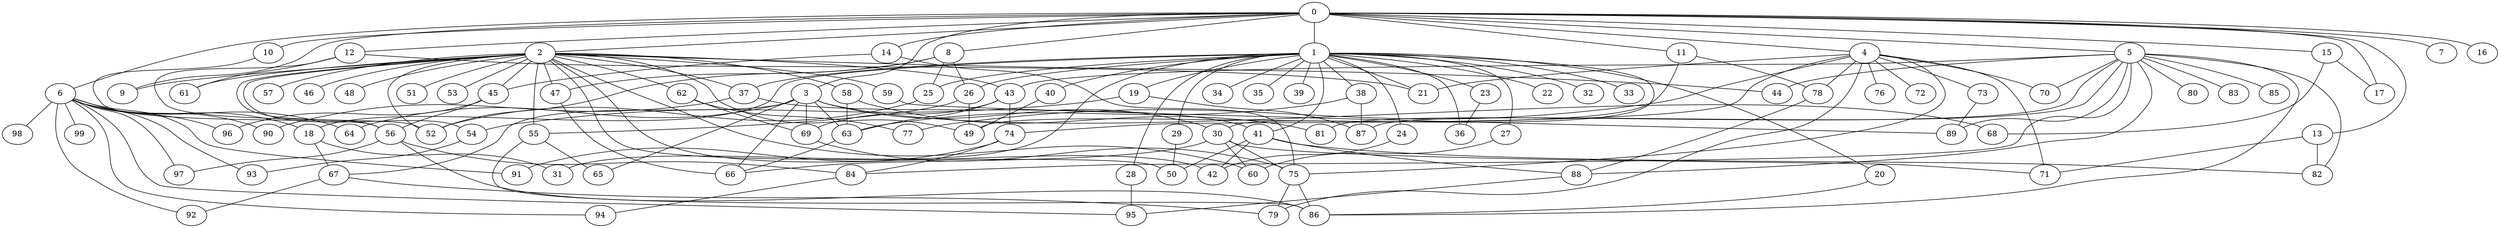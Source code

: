 
graph graphname {
    0 -- 1
0 -- 2
0 -- 3
0 -- 4
0 -- 5
0 -- 6
0 -- 7
0 -- 8
0 -- 9
0 -- 10
0 -- 11
0 -- 12
0 -- 13
0 -- 14
0 -- 15
0 -- 16
0 -- 17
1 -- 18
1 -- 19
1 -- 20
1 -- 21
1 -- 22
1 -- 23
1 -- 24
1 -- 25
1 -- 26
1 -- 27
1 -- 28
1 -- 29
1 -- 30
1 -- 31
1 -- 32
1 -- 33
1 -- 34
1 -- 35
1 -- 36
1 -- 37
1 -- 38
1 -- 39
1 -- 40
1 -- 41
2 -- 42
2 -- 43
2 -- 44
2 -- 45
2 -- 46
2 -- 47
2 -- 48
2 -- 49
2 -- 50
2 -- 51
2 -- 52
2 -- 53
2 -- 54
2 -- 55
2 -- 56
2 -- 57
2 -- 58
2 -- 59
2 -- 60
2 -- 61
2 -- 62
2 -- 9
2 -- 37
3 -- 64
3 -- 66
3 -- 67
3 -- 68
3 -- 69
3 -- 65
3 -- 63
3 -- 30
4 -- 70
4 -- 71
4 -- 72
4 -- 73
4 -- 74
4 -- 75
4 -- 76
4 -- 77
4 -- 78
4 -- 79
4 -- 21
5 -- 80
5 -- 81
5 -- 82
5 -- 83
5 -- 84
5 -- 85
5 -- 86
5 -- 87
5 -- 88
5 -- 89
5 -- 44
5 -- 43
5 -- 70
6 -- 96
6 -- 98
6 -- 99
6 -- 97
6 -- 90
6 -- 91
6 -- 92
6 -- 93
6 -- 94
6 -- 95
6 -- 64
6 -- 18
8 -- 25
8 -- 52
8 -- 26
8 -- 47
10 -- 56
11 -- 49
11 -- 78
12 -- 21
12 -- 52
12 -- 61
13 -- 82
13 -- 71
14 -- 75
14 -- 45
15 -- 68
15 -- 17
18 -- 31
18 -- 67
19 -- 54
19 -- 87
20 -- 86
23 -- 36
24 -- 42
25 -- 52
26 -- 49
26 -- 55
27 -- 60
28 -- 95
29 -- 50
30 -- 60
30 -- 66
30 -- 75
30 -- 71
37 -- 41
37 -- 90
38 -- 63
38 -- 87
40 -- 49
41 -- 50
41 -- 88
41 -- 82
41 -- 42
43 -- 74
43 -- 69
43 -- 63
45 -- 56
45 -- 96
47 -- 66
54 -- 93
55 -- 65
55 -- 86
56 -- 86
56 -- 97
56 -- 84
58 -- 81
58 -- 63
59 -- 89
62 -- 69
62 -- 77
63 -- 66
67 -- 79
67 -- 92
69 -- 75
73 -- 89
74 -- 91
74 -- 84
75 -- 86
75 -- 79
78 -- 88
84 -- 94
88 -- 95

}
